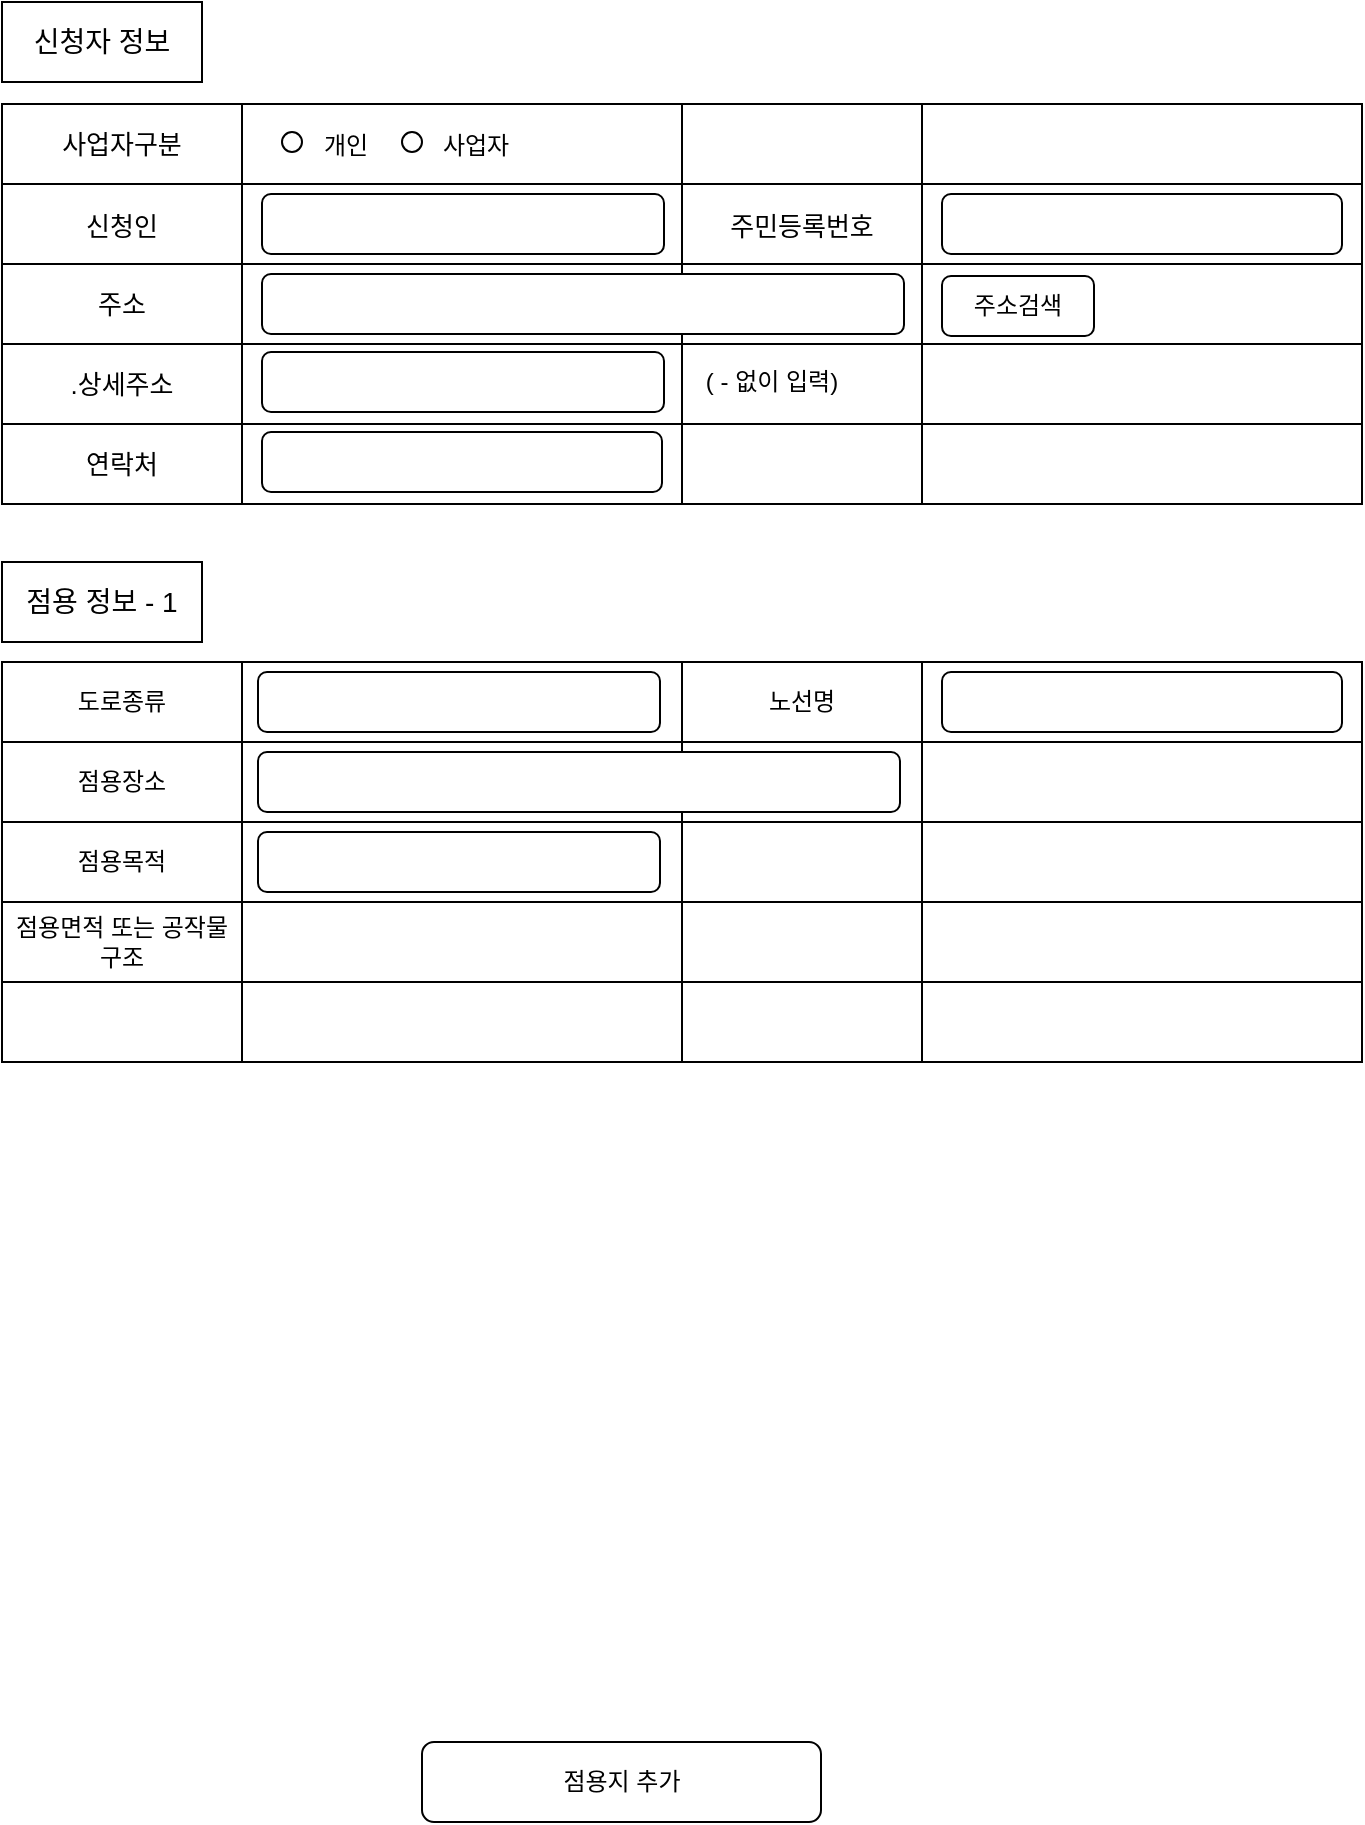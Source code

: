 <mxfile version="26.0.12">
  <diagram name="페이지-1" id="Z5SjWWctEkPzR7hkQfwB">
    <mxGraphModel dx="1434" dy="780" grid="1" gridSize="10" guides="1" tooltips="1" connect="1" arrows="1" fold="1" page="1" pageScale="1" pageWidth="827" pageHeight="1169" math="0" shadow="0">
      <root>
        <mxCell id="0" />
        <mxCell id="1" parent="0" />
        <mxCell id="gpAN5RRWkUEyHtBk9evE-2" value="신청자 정보" style="rounded=0;whiteSpace=wrap;html=1;fontSize=14;" vertex="1" parent="1">
          <mxGeometry x="120" y="160" width="100" height="40" as="geometry" />
        </mxCell>
        <mxCell id="gpAN5RRWkUEyHtBk9evE-5" value="" style="shape=table;startSize=0;container=1;collapsible=0;childLayout=tableLayout;fontSize=12;" vertex="1" parent="1">
          <mxGeometry x="120" y="211" width="680" height="200" as="geometry" />
        </mxCell>
        <mxCell id="gpAN5RRWkUEyHtBk9evE-35" style="shape=tableRow;horizontal=0;startSize=0;swimlaneHead=0;swimlaneBody=0;strokeColor=inherit;top=0;left=0;bottom=0;right=0;collapsible=0;dropTarget=0;fillColor=none;points=[[0,0.5],[1,0.5]];portConstraint=eastwest;fontSize=16;" vertex="1" parent="gpAN5RRWkUEyHtBk9evE-5">
          <mxGeometry width="680" height="40" as="geometry" />
        </mxCell>
        <mxCell id="gpAN5RRWkUEyHtBk9evE-36" value="사업자구분" style="shape=partialRectangle;html=1;whiteSpace=wrap;connectable=0;strokeColor=inherit;overflow=hidden;fillColor=none;top=0;left=0;bottom=0;right=0;pointerEvents=1;fontSize=13;" vertex="1" parent="gpAN5RRWkUEyHtBk9evE-35">
          <mxGeometry width="120" height="40" as="geometry">
            <mxRectangle width="120" height="40" as="alternateBounds" />
          </mxGeometry>
        </mxCell>
        <mxCell id="gpAN5RRWkUEyHtBk9evE-37" style="shape=partialRectangle;html=1;whiteSpace=wrap;connectable=0;strokeColor=inherit;overflow=hidden;fillColor=none;top=0;left=0;bottom=0;right=0;pointerEvents=1;fontSize=13;" vertex="1" parent="gpAN5RRWkUEyHtBk9evE-35">
          <mxGeometry x="120" width="220" height="40" as="geometry">
            <mxRectangle width="220" height="40" as="alternateBounds" />
          </mxGeometry>
        </mxCell>
        <mxCell id="gpAN5RRWkUEyHtBk9evE-38" style="shape=partialRectangle;html=1;whiteSpace=wrap;connectable=0;strokeColor=inherit;overflow=hidden;fillColor=none;top=0;left=0;bottom=0;right=0;pointerEvents=1;fontSize=16;" vertex="1" parent="gpAN5RRWkUEyHtBk9evE-35">
          <mxGeometry x="340" width="120" height="40" as="geometry">
            <mxRectangle width="120" height="40" as="alternateBounds" />
          </mxGeometry>
        </mxCell>
        <mxCell id="gpAN5RRWkUEyHtBk9evE-39" style="shape=partialRectangle;html=1;whiteSpace=wrap;connectable=0;strokeColor=inherit;overflow=hidden;fillColor=none;top=0;left=0;bottom=0;right=0;pointerEvents=1;fontSize=16;" vertex="1" parent="gpAN5RRWkUEyHtBk9evE-35">
          <mxGeometry x="460" width="220" height="40" as="geometry">
            <mxRectangle width="220" height="40" as="alternateBounds" />
          </mxGeometry>
        </mxCell>
        <mxCell id="gpAN5RRWkUEyHtBk9evE-6" value="" style="shape=tableRow;horizontal=0;startSize=0;swimlaneHead=0;swimlaneBody=0;strokeColor=inherit;top=0;left=0;bottom=0;right=0;collapsible=0;dropTarget=0;fillColor=none;points=[[0,0.5],[1,0.5]];portConstraint=eastwest;fontSize=16;" vertex="1" parent="gpAN5RRWkUEyHtBk9evE-5">
          <mxGeometry y="40" width="680" height="40" as="geometry" />
        </mxCell>
        <mxCell id="gpAN5RRWkUEyHtBk9evE-7" value="&lt;font style=&quot;font-size: 13px;&quot;&gt;신청인&lt;/font&gt;" style="shape=partialRectangle;html=1;whiteSpace=wrap;connectable=0;strokeColor=inherit;overflow=hidden;fillColor=none;top=0;left=0;bottom=0;right=0;pointerEvents=1;fontSize=16;" vertex="1" parent="gpAN5RRWkUEyHtBk9evE-6">
          <mxGeometry width="120" height="40" as="geometry">
            <mxRectangle width="120" height="40" as="alternateBounds" />
          </mxGeometry>
        </mxCell>
        <mxCell id="gpAN5RRWkUEyHtBk9evE-8" value="" style="shape=partialRectangle;html=1;whiteSpace=wrap;connectable=0;strokeColor=inherit;overflow=hidden;fillColor=none;top=0;left=0;bottom=0;right=0;pointerEvents=1;fontSize=13;" vertex="1" parent="gpAN5RRWkUEyHtBk9evE-6">
          <mxGeometry x="120" width="220" height="40" as="geometry">
            <mxRectangle width="220" height="40" as="alternateBounds" />
          </mxGeometry>
        </mxCell>
        <mxCell id="gpAN5RRWkUEyHtBk9evE-9" value="&lt;font style=&quot;font-size: 13px;&quot;&gt;주민등록번호&lt;/font&gt;" style="shape=partialRectangle;html=1;whiteSpace=wrap;connectable=0;strokeColor=inherit;overflow=hidden;fillColor=none;top=0;left=0;bottom=0;right=0;pointerEvents=1;fontSize=16;" vertex="1" parent="gpAN5RRWkUEyHtBk9evE-6">
          <mxGeometry x="340" width="120" height="40" as="geometry">
            <mxRectangle width="120" height="40" as="alternateBounds" />
          </mxGeometry>
        </mxCell>
        <mxCell id="gpAN5RRWkUEyHtBk9evE-18" style="shape=partialRectangle;html=1;whiteSpace=wrap;connectable=0;strokeColor=inherit;overflow=hidden;fillColor=none;top=0;left=0;bottom=0;right=0;pointerEvents=1;fontSize=16;" vertex="1" parent="gpAN5RRWkUEyHtBk9evE-6">
          <mxGeometry x="460" width="220" height="40" as="geometry">
            <mxRectangle width="220" height="40" as="alternateBounds" />
          </mxGeometry>
        </mxCell>
        <mxCell id="gpAN5RRWkUEyHtBk9evE-10" value="" style="shape=tableRow;horizontal=0;startSize=0;swimlaneHead=0;swimlaneBody=0;strokeColor=inherit;top=0;left=0;bottom=0;right=0;collapsible=0;dropTarget=0;fillColor=none;points=[[0,0.5],[1,0.5]];portConstraint=eastwest;fontSize=16;" vertex="1" parent="gpAN5RRWkUEyHtBk9evE-5">
          <mxGeometry y="80" width="680" height="40" as="geometry" />
        </mxCell>
        <mxCell id="gpAN5RRWkUEyHtBk9evE-11" value="주소" style="shape=partialRectangle;html=1;whiteSpace=wrap;connectable=0;strokeColor=inherit;overflow=hidden;fillColor=none;top=0;left=0;bottom=0;right=0;pointerEvents=1;fontSize=13;" vertex="1" parent="gpAN5RRWkUEyHtBk9evE-10">
          <mxGeometry width="120" height="40" as="geometry">
            <mxRectangle width="120" height="40" as="alternateBounds" />
          </mxGeometry>
        </mxCell>
        <mxCell id="gpAN5RRWkUEyHtBk9evE-12" value="" style="shape=partialRectangle;html=1;whiteSpace=wrap;connectable=0;strokeColor=inherit;overflow=hidden;fillColor=none;top=0;left=0;bottom=0;right=0;pointerEvents=1;fontSize=13;" vertex="1" parent="gpAN5RRWkUEyHtBk9evE-10">
          <mxGeometry x="120" width="220" height="40" as="geometry">
            <mxRectangle width="220" height="40" as="alternateBounds" />
          </mxGeometry>
        </mxCell>
        <mxCell id="gpAN5RRWkUEyHtBk9evE-13" value="" style="shape=partialRectangle;html=1;whiteSpace=wrap;connectable=0;strokeColor=inherit;overflow=hidden;fillColor=none;top=0;left=0;bottom=0;right=0;pointerEvents=1;fontSize=13;" vertex="1" parent="gpAN5RRWkUEyHtBk9evE-10">
          <mxGeometry x="340" width="120" height="40" as="geometry">
            <mxRectangle width="120" height="40" as="alternateBounds" />
          </mxGeometry>
        </mxCell>
        <mxCell id="gpAN5RRWkUEyHtBk9evE-19" style="shape=partialRectangle;html=1;whiteSpace=wrap;connectable=0;strokeColor=inherit;overflow=hidden;fillColor=none;top=0;left=0;bottom=0;right=0;pointerEvents=1;fontSize=13;" vertex="1" parent="gpAN5RRWkUEyHtBk9evE-10">
          <mxGeometry x="460" width="220" height="40" as="geometry">
            <mxRectangle width="220" height="40" as="alternateBounds" />
          </mxGeometry>
        </mxCell>
        <mxCell id="gpAN5RRWkUEyHtBk9evE-14" value="" style="shape=tableRow;horizontal=0;startSize=0;swimlaneHead=0;swimlaneBody=0;strokeColor=inherit;top=0;left=0;bottom=0;right=0;collapsible=0;dropTarget=0;fillColor=none;points=[[0,0.5],[1,0.5]];portConstraint=eastwest;fontSize=16;" vertex="1" parent="gpAN5RRWkUEyHtBk9evE-5">
          <mxGeometry y="120" width="680" height="40" as="geometry" />
        </mxCell>
        <mxCell id="gpAN5RRWkUEyHtBk9evE-15" value=".상세주소" style="shape=partialRectangle;html=1;whiteSpace=wrap;connectable=0;strokeColor=inherit;overflow=hidden;fillColor=none;top=0;left=0;bottom=0;right=0;pointerEvents=1;fontSize=13;" vertex="1" parent="gpAN5RRWkUEyHtBk9evE-14">
          <mxGeometry width="120" height="40" as="geometry">
            <mxRectangle width="120" height="40" as="alternateBounds" />
          </mxGeometry>
        </mxCell>
        <mxCell id="gpAN5RRWkUEyHtBk9evE-16" value="" style="shape=partialRectangle;html=1;whiteSpace=wrap;connectable=0;strokeColor=inherit;overflow=hidden;fillColor=none;top=0;left=0;bottom=0;right=0;pointerEvents=1;fontSize=13;" vertex="1" parent="gpAN5RRWkUEyHtBk9evE-14">
          <mxGeometry x="120" width="220" height="40" as="geometry">
            <mxRectangle width="220" height="40" as="alternateBounds" />
          </mxGeometry>
        </mxCell>
        <mxCell id="gpAN5RRWkUEyHtBk9evE-17" value="" style="shape=partialRectangle;html=1;whiteSpace=wrap;connectable=0;strokeColor=inherit;overflow=hidden;fillColor=none;top=0;left=0;bottom=0;right=0;pointerEvents=1;fontSize=13;" vertex="1" parent="gpAN5RRWkUEyHtBk9evE-14">
          <mxGeometry x="340" width="120" height="40" as="geometry">
            <mxRectangle width="120" height="40" as="alternateBounds" />
          </mxGeometry>
        </mxCell>
        <mxCell id="gpAN5RRWkUEyHtBk9evE-20" style="shape=partialRectangle;html=1;whiteSpace=wrap;connectable=0;strokeColor=inherit;overflow=hidden;fillColor=none;top=0;left=0;bottom=0;right=0;pointerEvents=1;fontSize=13;" vertex="1" parent="gpAN5RRWkUEyHtBk9evE-14">
          <mxGeometry x="460" width="220" height="40" as="geometry">
            <mxRectangle width="220" height="40" as="alternateBounds" />
          </mxGeometry>
        </mxCell>
        <mxCell id="gpAN5RRWkUEyHtBk9evE-28" style="shape=tableRow;horizontal=0;startSize=0;swimlaneHead=0;swimlaneBody=0;strokeColor=inherit;top=0;left=0;bottom=0;right=0;collapsible=0;dropTarget=0;fillColor=none;points=[[0,0.5],[1,0.5]];portConstraint=eastwest;fontSize=16;" vertex="1" parent="gpAN5RRWkUEyHtBk9evE-5">
          <mxGeometry y="160" width="680" height="40" as="geometry" />
        </mxCell>
        <mxCell id="gpAN5RRWkUEyHtBk9evE-29" value="연락처" style="shape=partialRectangle;html=1;whiteSpace=wrap;connectable=0;strokeColor=inherit;overflow=hidden;fillColor=none;top=0;left=0;bottom=0;right=0;pointerEvents=1;fontSize=13;" vertex="1" parent="gpAN5RRWkUEyHtBk9evE-28">
          <mxGeometry width="120" height="40" as="geometry">
            <mxRectangle width="120" height="40" as="alternateBounds" />
          </mxGeometry>
        </mxCell>
        <mxCell id="gpAN5RRWkUEyHtBk9evE-30" style="shape=partialRectangle;html=1;whiteSpace=wrap;connectable=0;strokeColor=inherit;overflow=hidden;fillColor=none;top=0;left=0;bottom=0;right=0;pointerEvents=1;fontSize=13;" vertex="1" parent="gpAN5RRWkUEyHtBk9evE-28">
          <mxGeometry x="120" width="220" height="40" as="geometry">
            <mxRectangle width="220" height="40" as="alternateBounds" />
          </mxGeometry>
        </mxCell>
        <mxCell id="gpAN5RRWkUEyHtBk9evE-31" style="shape=partialRectangle;html=1;whiteSpace=wrap;connectable=0;strokeColor=inherit;overflow=hidden;fillColor=none;top=0;left=0;bottom=0;right=0;pointerEvents=1;fontSize=13;" vertex="1" parent="gpAN5RRWkUEyHtBk9evE-28">
          <mxGeometry x="340" width="120" height="40" as="geometry">
            <mxRectangle width="120" height="40" as="alternateBounds" />
          </mxGeometry>
        </mxCell>
        <mxCell id="gpAN5RRWkUEyHtBk9evE-32" style="shape=partialRectangle;html=1;whiteSpace=wrap;connectable=0;strokeColor=inherit;overflow=hidden;fillColor=none;top=0;left=0;bottom=0;right=0;pointerEvents=1;fontSize=13;" vertex="1" parent="gpAN5RRWkUEyHtBk9evE-28">
          <mxGeometry x="460" width="220" height="40" as="geometry">
            <mxRectangle width="220" height="40" as="alternateBounds" />
          </mxGeometry>
        </mxCell>
        <mxCell id="gpAN5RRWkUEyHtBk9evE-21" value="&lt;div&gt;&lt;br&gt;&lt;/div&gt;" style="rounded=1;whiteSpace=wrap;html=1;" vertex="1" parent="1">
          <mxGeometry x="590" y="256" width="200" height="30" as="geometry" />
        </mxCell>
        <mxCell id="gpAN5RRWkUEyHtBk9evE-22" value="&lt;div&gt;&lt;br&gt;&lt;/div&gt;" style="rounded=1;whiteSpace=wrap;html=1;" vertex="1" parent="1">
          <mxGeometry x="250" y="375" width="200" height="30" as="geometry" />
        </mxCell>
        <mxCell id="gpAN5RRWkUEyHtBk9evE-25" value="&lt;div&gt;&lt;br&gt;&lt;/div&gt;" style="rounded=1;whiteSpace=wrap;html=1;" vertex="1" parent="1">
          <mxGeometry x="250" y="296" width="321" height="30" as="geometry" />
        </mxCell>
        <mxCell id="gpAN5RRWkUEyHtBk9evE-26" value="주소검색" style="rounded=1;whiteSpace=wrap;html=1;" vertex="1" parent="1">
          <mxGeometry x="590" y="297" width="76" height="30" as="geometry" />
        </mxCell>
        <mxCell id="gpAN5RRWkUEyHtBk9evE-27" value="&lt;div&gt;&lt;br&gt;&lt;/div&gt;" style="rounded=1;whiteSpace=wrap;html=1;" vertex="1" parent="1">
          <mxGeometry x="250" y="256" width="201" height="30" as="geometry" />
        </mxCell>
        <mxCell id="gpAN5RRWkUEyHtBk9evE-33" value="&lt;div&gt;&lt;br&gt;&lt;/div&gt;" style="rounded=1;whiteSpace=wrap;html=1;" vertex="1" parent="1">
          <mxGeometry x="250" y="335" width="201" height="30" as="geometry" />
        </mxCell>
        <mxCell id="gpAN5RRWkUEyHtBk9evE-34" value="( - 없이 입력)" style="text;html=1;align=center;verticalAlign=middle;whiteSpace=wrap;rounded=0;" vertex="1" parent="1">
          <mxGeometry x="460" y="335" width="90" height="30" as="geometry" />
        </mxCell>
        <mxCell id="gpAN5RRWkUEyHtBk9evE-41" value="" style="ellipse;whiteSpace=wrap;html=1;aspect=fixed;" vertex="1" parent="1">
          <mxGeometry x="260" y="225" width="10" height="10" as="geometry" />
        </mxCell>
        <mxCell id="gpAN5RRWkUEyHtBk9evE-42" value="개인" style="text;html=1;align=center;verticalAlign=middle;whiteSpace=wrap;rounded=0;" vertex="1" parent="1">
          <mxGeometry x="272" y="222" width="40" height="20" as="geometry" />
        </mxCell>
        <mxCell id="gpAN5RRWkUEyHtBk9evE-43" value="" style="ellipse;whiteSpace=wrap;html=1;aspect=fixed;" vertex="1" parent="1">
          <mxGeometry x="320" y="225" width="10" height="10" as="geometry" />
        </mxCell>
        <mxCell id="gpAN5RRWkUEyHtBk9evE-45" value="사업자" style="text;html=1;align=center;verticalAlign=middle;whiteSpace=wrap;rounded=0;" vertex="1" parent="1">
          <mxGeometry x="337" y="222" width="40" height="20" as="geometry" />
        </mxCell>
        <mxCell id="gpAN5RRWkUEyHtBk9evE-46" value="점용 정보 - 1" style="rounded=0;whiteSpace=wrap;html=1;fontSize=14;" vertex="1" parent="1">
          <mxGeometry x="120" y="440" width="100" height="40" as="geometry" />
        </mxCell>
        <mxCell id="gpAN5RRWkUEyHtBk9evE-47" value="" style="shape=table;startSize=0;container=1;collapsible=0;childLayout=tableLayout;fontSize=12;" vertex="1" parent="1">
          <mxGeometry x="120" y="490" width="680" height="200" as="geometry" />
        </mxCell>
        <mxCell id="gpAN5RRWkUEyHtBk9evE-48" style="shape=tableRow;horizontal=0;startSize=0;swimlaneHead=0;swimlaneBody=0;strokeColor=inherit;top=0;left=0;bottom=0;right=0;collapsible=0;dropTarget=0;fillColor=none;points=[[0,0.5],[1,0.5]];portConstraint=eastwest;fontSize=16;" vertex="1" parent="gpAN5RRWkUEyHtBk9evE-47">
          <mxGeometry width="680" height="40" as="geometry" />
        </mxCell>
        <mxCell id="gpAN5RRWkUEyHtBk9evE-49" value="도로종류" style="shape=partialRectangle;html=1;whiteSpace=wrap;connectable=0;strokeColor=inherit;overflow=hidden;fillColor=none;top=0;left=0;bottom=0;right=0;pointerEvents=1;fontSize=12;" vertex="1" parent="gpAN5RRWkUEyHtBk9evE-48">
          <mxGeometry width="120" height="40" as="geometry">
            <mxRectangle width="120" height="40" as="alternateBounds" />
          </mxGeometry>
        </mxCell>
        <mxCell id="gpAN5RRWkUEyHtBk9evE-50" style="shape=partialRectangle;html=1;whiteSpace=wrap;connectable=0;strokeColor=inherit;overflow=hidden;fillColor=none;top=0;left=0;bottom=0;right=0;pointerEvents=1;fontSize=12;" vertex="1" parent="gpAN5RRWkUEyHtBk9evE-48">
          <mxGeometry x="120" width="220" height="40" as="geometry">
            <mxRectangle width="220" height="40" as="alternateBounds" />
          </mxGeometry>
        </mxCell>
        <mxCell id="gpAN5RRWkUEyHtBk9evE-51" value="노선명" style="shape=partialRectangle;html=1;whiteSpace=wrap;connectable=0;strokeColor=inherit;overflow=hidden;fillColor=none;top=0;left=0;bottom=0;right=0;pointerEvents=1;fontSize=12;" vertex="1" parent="gpAN5RRWkUEyHtBk9evE-48">
          <mxGeometry x="340" width="120" height="40" as="geometry">
            <mxRectangle width="120" height="40" as="alternateBounds" />
          </mxGeometry>
        </mxCell>
        <mxCell id="gpAN5RRWkUEyHtBk9evE-52" style="shape=partialRectangle;html=1;whiteSpace=wrap;connectable=0;strokeColor=inherit;overflow=hidden;fillColor=none;top=0;left=0;bottom=0;right=0;pointerEvents=1;fontSize=12;" vertex="1" parent="gpAN5RRWkUEyHtBk9evE-48">
          <mxGeometry x="460" width="220" height="40" as="geometry">
            <mxRectangle width="220" height="40" as="alternateBounds" />
          </mxGeometry>
        </mxCell>
        <mxCell id="gpAN5RRWkUEyHtBk9evE-53" value="" style="shape=tableRow;horizontal=0;startSize=0;swimlaneHead=0;swimlaneBody=0;strokeColor=inherit;top=0;left=0;bottom=0;right=0;collapsible=0;dropTarget=0;fillColor=none;points=[[0,0.5],[1,0.5]];portConstraint=eastwest;fontSize=16;" vertex="1" parent="gpAN5RRWkUEyHtBk9evE-47">
          <mxGeometry y="40" width="680" height="40" as="geometry" />
        </mxCell>
        <mxCell id="gpAN5RRWkUEyHtBk9evE-54" value="점용장소" style="shape=partialRectangle;html=1;whiteSpace=wrap;connectable=0;strokeColor=inherit;overflow=hidden;fillColor=none;top=0;left=0;bottom=0;right=0;pointerEvents=1;fontSize=12;" vertex="1" parent="gpAN5RRWkUEyHtBk9evE-53">
          <mxGeometry width="120" height="40" as="geometry">
            <mxRectangle width="120" height="40" as="alternateBounds" />
          </mxGeometry>
        </mxCell>
        <mxCell id="gpAN5RRWkUEyHtBk9evE-55" value="" style="shape=partialRectangle;html=1;whiteSpace=wrap;connectable=0;strokeColor=inherit;overflow=hidden;fillColor=none;top=0;left=0;bottom=0;right=0;pointerEvents=1;fontSize=12;" vertex="1" parent="gpAN5RRWkUEyHtBk9evE-53">
          <mxGeometry x="120" width="220" height="40" as="geometry">
            <mxRectangle width="220" height="40" as="alternateBounds" />
          </mxGeometry>
        </mxCell>
        <mxCell id="gpAN5RRWkUEyHtBk9evE-56" value="" style="shape=partialRectangle;html=1;whiteSpace=wrap;connectable=0;strokeColor=inherit;overflow=hidden;fillColor=none;top=0;left=0;bottom=0;right=0;pointerEvents=1;fontSize=12;" vertex="1" parent="gpAN5RRWkUEyHtBk9evE-53">
          <mxGeometry x="340" width="120" height="40" as="geometry">
            <mxRectangle width="120" height="40" as="alternateBounds" />
          </mxGeometry>
        </mxCell>
        <mxCell id="gpAN5RRWkUEyHtBk9evE-57" style="shape=partialRectangle;html=1;whiteSpace=wrap;connectable=0;strokeColor=inherit;overflow=hidden;fillColor=none;top=0;left=0;bottom=0;right=0;pointerEvents=1;fontSize=12;" vertex="1" parent="gpAN5RRWkUEyHtBk9evE-53">
          <mxGeometry x="460" width="220" height="40" as="geometry">
            <mxRectangle width="220" height="40" as="alternateBounds" />
          </mxGeometry>
        </mxCell>
        <mxCell id="gpAN5RRWkUEyHtBk9evE-58" value="" style="shape=tableRow;horizontal=0;startSize=0;swimlaneHead=0;swimlaneBody=0;strokeColor=inherit;top=0;left=0;bottom=0;right=0;collapsible=0;dropTarget=0;fillColor=none;points=[[0,0.5],[1,0.5]];portConstraint=eastwest;fontSize=16;" vertex="1" parent="gpAN5RRWkUEyHtBk9evE-47">
          <mxGeometry y="80" width="680" height="40" as="geometry" />
        </mxCell>
        <mxCell id="gpAN5RRWkUEyHtBk9evE-59" value="점용목적" style="shape=partialRectangle;html=1;whiteSpace=wrap;connectable=0;strokeColor=inherit;overflow=hidden;fillColor=none;top=0;left=0;bottom=0;right=0;pointerEvents=1;fontSize=12;" vertex="1" parent="gpAN5RRWkUEyHtBk9evE-58">
          <mxGeometry width="120" height="40" as="geometry">
            <mxRectangle width="120" height="40" as="alternateBounds" />
          </mxGeometry>
        </mxCell>
        <mxCell id="gpAN5RRWkUEyHtBk9evE-60" value="" style="shape=partialRectangle;html=1;whiteSpace=wrap;connectable=0;strokeColor=inherit;overflow=hidden;fillColor=none;top=0;left=0;bottom=0;right=0;pointerEvents=1;fontSize=12;" vertex="1" parent="gpAN5RRWkUEyHtBk9evE-58">
          <mxGeometry x="120" width="220" height="40" as="geometry">
            <mxRectangle width="220" height="40" as="alternateBounds" />
          </mxGeometry>
        </mxCell>
        <mxCell id="gpAN5RRWkUEyHtBk9evE-61" value="" style="shape=partialRectangle;html=1;whiteSpace=wrap;connectable=0;strokeColor=inherit;overflow=hidden;fillColor=none;top=0;left=0;bottom=0;right=0;pointerEvents=1;fontSize=12;" vertex="1" parent="gpAN5RRWkUEyHtBk9evE-58">
          <mxGeometry x="340" width="120" height="40" as="geometry">
            <mxRectangle width="120" height="40" as="alternateBounds" />
          </mxGeometry>
        </mxCell>
        <mxCell id="gpAN5RRWkUEyHtBk9evE-62" style="shape=partialRectangle;html=1;whiteSpace=wrap;connectable=0;strokeColor=inherit;overflow=hidden;fillColor=none;top=0;left=0;bottom=0;right=0;pointerEvents=1;fontSize=12;" vertex="1" parent="gpAN5RRWkUEyHtBk9evE-58">
          <mxGeometry x="460" width="220" height="40" as="geometry">
            <mxRectangle width="220" height="40" as="alternateBounds" />
          </mxGeometry>
        </mxCell>
        <mxCell id="gpAN5RRWkUEyHtBk9evE-63" value="" style="shape=tableRow;horizontal=0;startSize=0;swimlaneHead=0;swimlaneBody=0;strokeColor=inherit;top=0;left=0;bottom=0;right=0;collapsible=0;dropTarget=0;fillColor=none;points=[[0,0.5],[1,0.5]];portConstraint=eastwest;fontSize=16;" vertex="1" parent="gpAN5RRWkUEyHtBk9evE-47">
          <mxGeometry y="120" width="680" height="40" as="geometry" />
        </mxCell>
        <mxCell id="gpAN5RRWkUEyHtBk9evE-64" value="점용면적 또는 공작물 구조" style="shape=partialRectangle;html=1;whiteSpace=wrap;connectable=0;strokeColor=inherit;overflow=hidden;fillColor=none;top=0;left=0;bottom=0;right=0;pointerEvents=1;fontSize=12;" vertex="1" parent="gpAN5RRWkUEyHtBk9evE-63">
          <mxGeometry width="120" height="40" as="geometry">
            <mxRectangle width="120" height="40" as="alternateBounds" />
          </mxGeometry>
        </mxCell>
        <mxCell id="gpAN5RRWkUEyHtBk9evE-65" value="" style="shape=partialRectangle;html=1;whiteSpace=wrap;connectable=0;strokeColor=inherit;overflow=hidden;fillColor=none;top=0;left=0;bottom=0;right=0;pointerEvents=1;fontSize=12;" vertex="1" parent="gpAN5RRWkUEyHtBk9evE-63">
          <mxGeometry x="120" width="220" height="40" as="geometry">
            <mxRectangle width="220" height="40" as="alternateBounds" />
          </mxGeometry>
        </mxCell>
        <mxCell id="gpAN5RRWkUEyHtBk9evE-66" value="" style="shape=partialRectangle;html=1;whiteSpace=wrap;connectable=0;strokeColor=inherit;overflow=hidden;fillColor=none;top=0;left=0;bottom=0;right=0;pointerEvents=1;fontSize=12;" vertex="1" parent="gpAN5RRWkUEyHtBk9evE-63">
          <mxGeometry x="340" width="120" height="40" as="geometry">
            <mxRectangle width="120" height="40" as="alternateBounds" />
          </mxGeometry>
        </mxCell>
        <mxCell id="gpAN5RRWkUEyHtBk9evE-67" style="shape=partialRectangle;html=1;whiteSpace=wrap;connectable=0;strokeColor=inherit;overflow=hidden;fillColor=none;top=0;left=0;bottom=0;right=0;pointerEvents=1;fontSize=12;" vertex="1" parent="gpAN5RRWkUEyHtBk9evE-63">
          <mxGeometry x="460" width="220" height="40" as="geometry">
            <mxRectangle width="220" height="40" as="alternateBounds" />
          </mxGeometry>
        </mxCell>
        <mxCell id="gpAN5RRWkUEyHtBk9evE-68" style="shape=tableRow;horizontal=0;startSize=0;swimlaneHead=0;swimlaneBody=0;strokeColor=inherit;top=0;left=0;bottom=0;right=0;collapsible=0;dropTarget=0;fillColor=none;points=[[0,0.5],[1,0.5]];portConstraint=eastwest;fontSize=16;" vertex="1" parent="gpAN5RRWkUEyHtBk9evE-47">
          <mxGeometry y="160" width="680" height="40" as="geometry" />
        </mxCell>
        <mxCell id="gpAN5RRWkUEyHtBk9evE-69" value="" style="shape=partialRectangle;html=1;whiteSpace=wrap;connectable=0;strokeColor=inherit;overflow=hidden;fillColor=none;top=0;left=0;bottom=0;right=0;pointerEvents=1;fontSize=12;" vertex="1" parent="gpAN5RRWkUEyHtBk9evE-68">
          <mxGeometry width="120" height="40" as="geometry">
            <mxRectangle width="120" height="40" as="alternateBounds" />
          </mxGeometry>
        </mxCell>
        <mxCell id="gpAN5RRWkUEyHtBk9evE-70" style="shape=partialRectangle;html=1;whiteSpace=wrap;connectable=0;strokeColor=inherit;overflow=hidden;fillColor=none;top=0;left=0;bottom=0;right=0;pointerEvents=1;fontSize=12;" vertex="1" parent="gpAN5RRWkUEyHtBk9evE-68">
          <mxGeometry x="120" width="220" height="40" as="geometry">
            <mxRectangle width="220" height="40" as="alternateBounds" />
          </mxGeometry>
        </mxCell>
        <mxCell id="gpAN5RRWkUEyHtBk9evE-71" style="shape=partialRectangle;html=1;whiteSpace=wrap;connectable=0;strokeColor=inherit;overflow=hidden;fillColor=none;top=0;left=0;bottom=0;right=0;pointerEvents=1;fontSize=12;" vertex="1" parent="gpAN5RRWkUEyHtBk9evE-68">
          <mxGeometry x="340" width="120" height="40" as="geometry">
            <mxRectangle width="120" height="40" as="alternateBounds" />
          </mxGeometry>
        </mxCell>
        <mxCell id="gpAN5RRWkUEyHtBk9evE-72" style="shape=partialRectangle;html=1;whiteSpace=wrap;connectable=0;strokeColor=inherit;overflow=hidden;fillColor=none;top=0;left=0;bottom=0;right=0;pointerEvents=1;fontSize=12;" vertex="1" parent="gpAN5RRWkUEyHtBk9evE-68">
          <mxGeometry x="460" width="220" height="40" as="geometry">
            <mxRectangle width="220" height="40" as="alternateBounds" />
          </mxGeometry>
        </mxCell>
        <mxCell id="gpAN5RRWkUEyHtBk9evE-73" value="&lt;div&gt;&lt;br&gt;&lt;/div&gt;" style="rounded=1;whiteSpace=wrap;html=1;" vertex="1" parent="1">
          <mxGeometry x="248" y="495" width="201" height="30" as="geometry" />
        </mxCell>
        <mxCell id="gpAN5RRWkUEyHtBk9evE-74" value="&lt;div&gt;&lt;br&gt;&lt;/div&gt;" style="rounded=1;whiteSpace=wrap;html=1;" vertex="1" parent="1">
          <mxGeometry x="590" y="495" width="200" height="30" as="geometry" />
        </mxCell>
        <mxCell id="gpAN5RRWkUEyHtBk9evE-75" value="점용지 추가" style="rounded=1;whiteSpace=wrap;html=1;" vertex="1" parent="1">
          <mxGeometry x="330" y="1030" width="199.5" height="40" as="geometry" />
        </mxCell>
        <mxCell id="gpAN5RRWkUEyHtBk9evE-76" value="&lt;div&gt;&lt;br&gt;&lt;/div&gt;" style="rounded=1;whiteSpace=wrap;html=1;" vertex="1" parent="1">
          <mxGeometry x="248" y="535" width="321" height="30" as="geometry" />
        </mxCell>
        <mxCell id="gpAN5RRWkUEyHtBk9evE-77" value="&lt;div&gt;&lt;br&gt;&lt;/div&gt;" style="rounded=1;whiteSpace=wrap;html=1;" vertex="1" parent="1">
          <mxGeometry x="248" y="575" width="201" height="30" as="geometry" />
        </mxCell>
      </root>
    </mxGraphModel>
  </diagram>
</mxfile>
